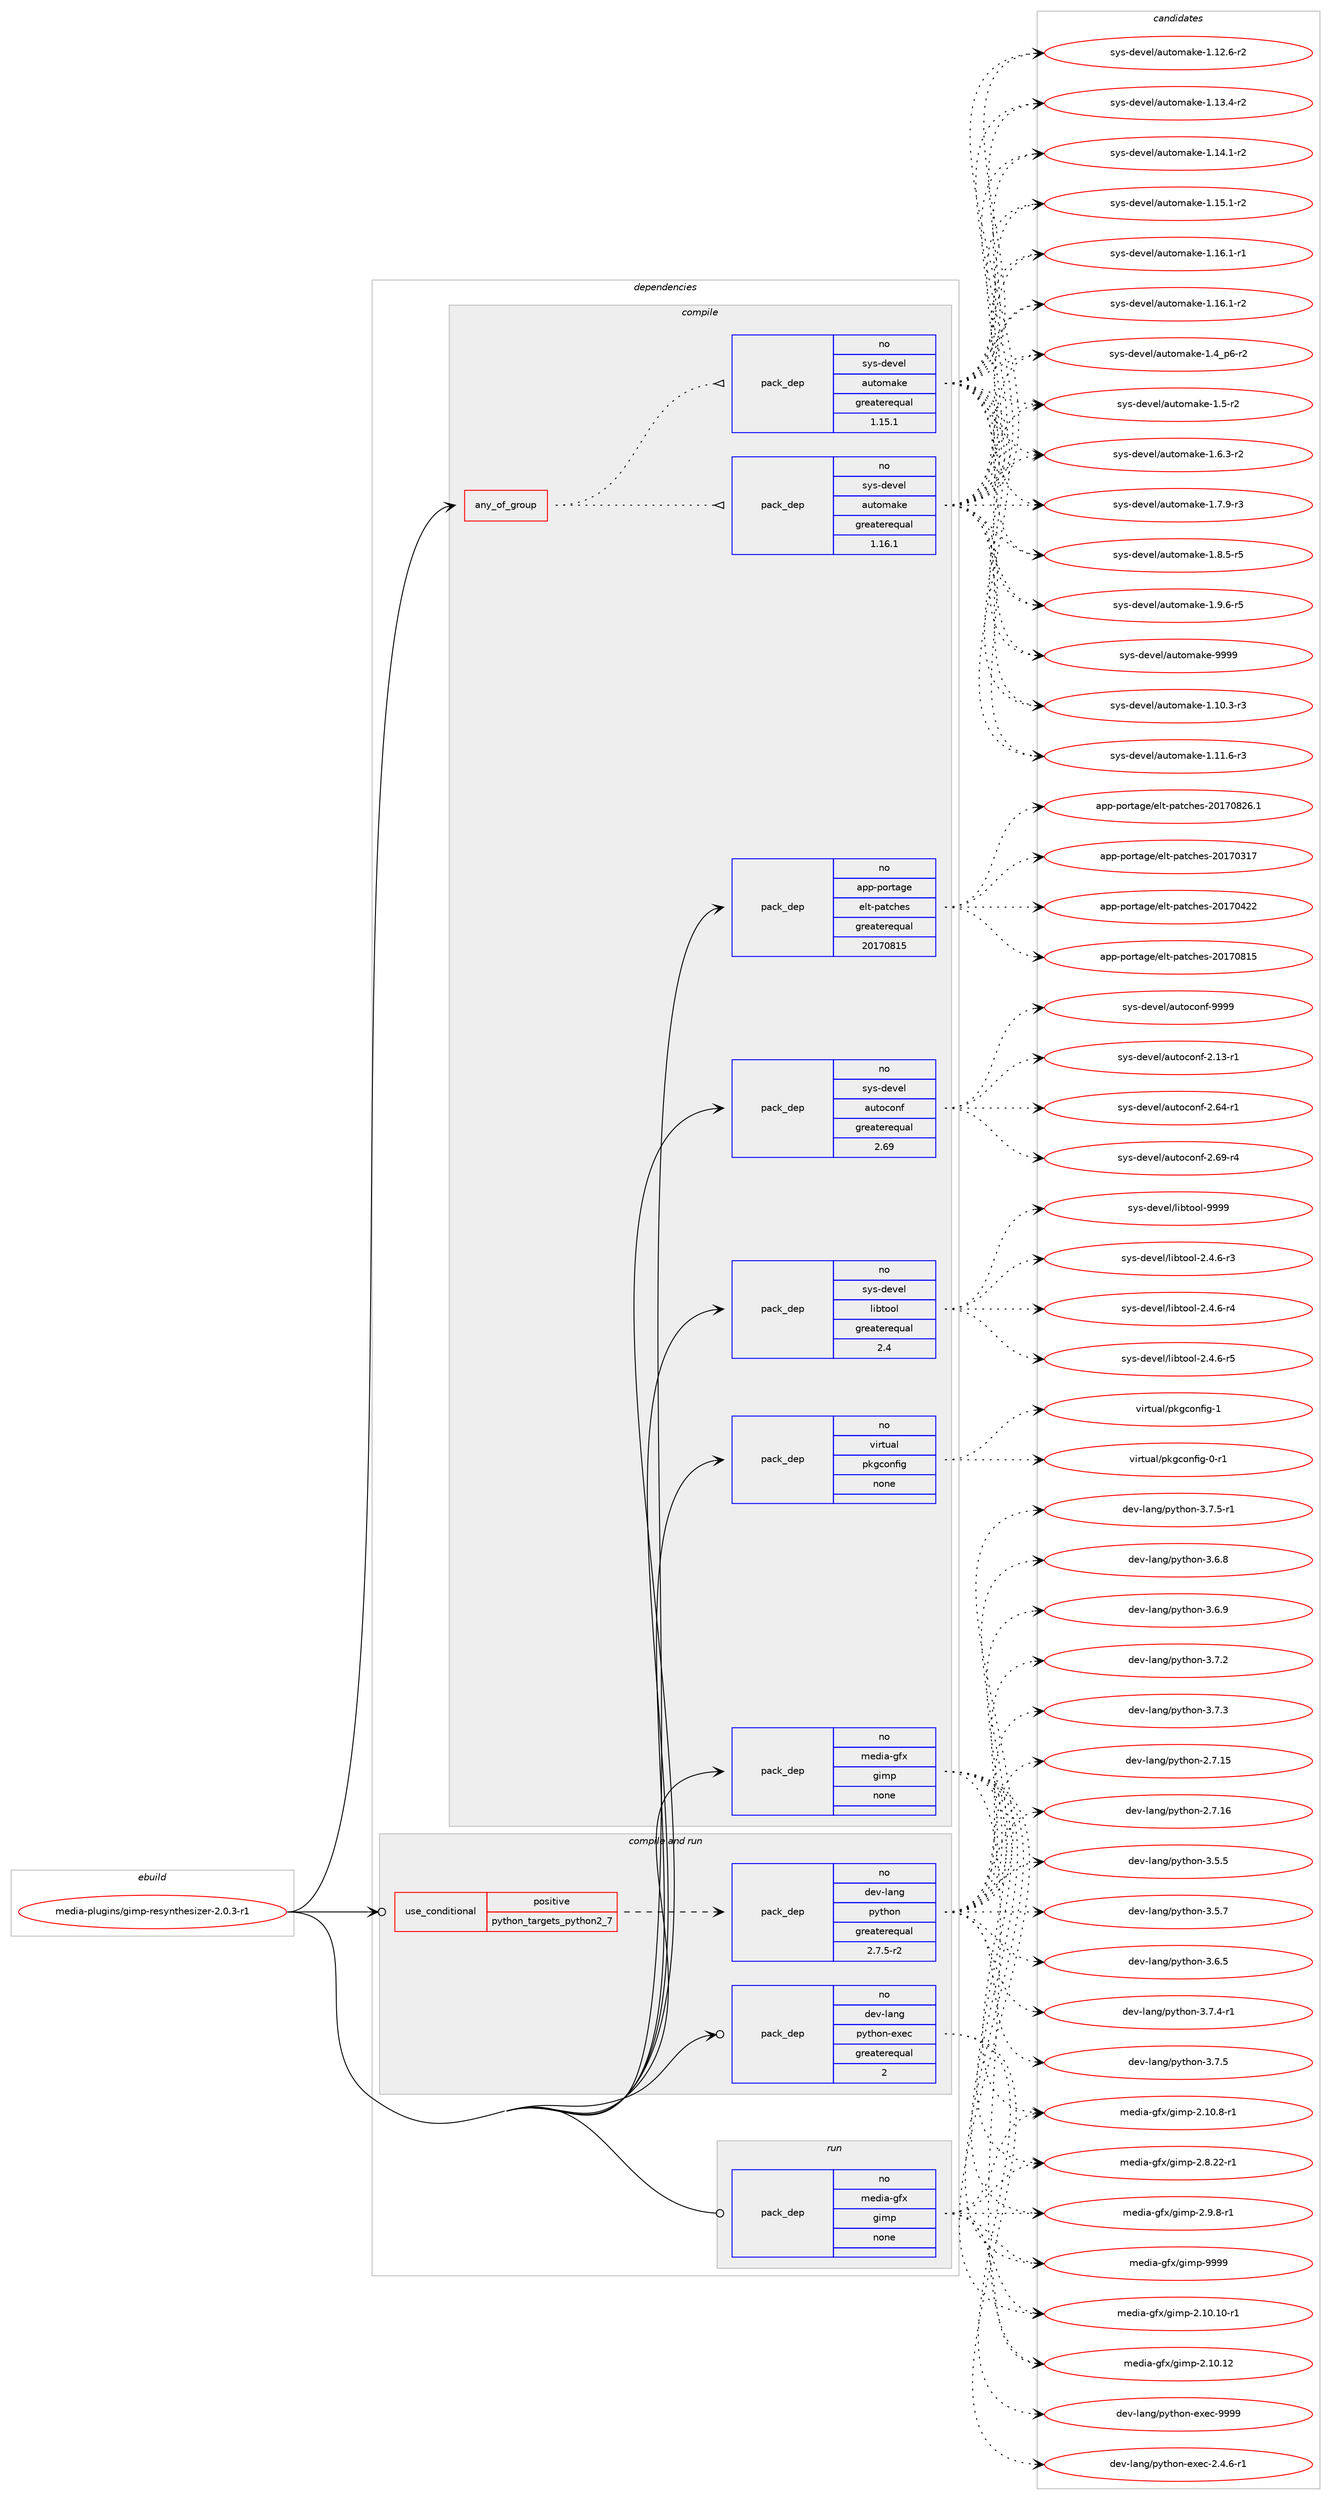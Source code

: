 digraph prolog {

# *************
# Graph options
# *************

newrank=true;
concentrate=true;
compound=true;
graph [rankdir=LR,fontname=Helvetica,fontsize=10,ranksep=1.5];#, ranksep=2.5, nodesep=0.2];
edge  [arrowhead=vee];
node  [fontname=Helvetica,fontsize=10];

# **********
# The ebuild
# **********

subgraph cluster_leftcol {
color=gray;
rank=same;
label=<<i>ebuild</i>>;
id [label="media-plugins/gimp-resynthesizer-2.0.3-r1", color=red, width=4, href="../media-plugins/gimp-resynthesizer-2.0.3-r1.svg"];
}

# ****************
# The dependencies
# ****************

subgraph cluster_midcol {
color=gray;
label=<<i>dependencies</i>>;
subgraph cluster_compile {
fillcolor="#eeeeee";
style=filled;
label=<<i>compile</i>>;
subgraph any13432 {
dependency792850 [label=<<TABLE BORDER="0" CELLBORDER="1" CELLSPACING="0" CELLPADDING="4"><TR><TD CELLPADDING="10">any_of_group</TD></TR></TABLE>>, shape=none, color=red];subgraph pack585890 {
dependency792851 [label=<<TABLE BORDER="0" CELLBORDER="1" CELLSPACING="0" CELLPADDING="4" WIDTH="220"><TR><TD ROWSPAN="6" CELLPADDING="30">pack_dep</TD></TR><TR><TD WIDTH="110">no</TD></TR><TR><TD>sys-devel</TD></TR><TR><TD>automake</TD></TR><TR><TD>greaterequal</TD></TR><TR><TD>1.16.1</TD></TR></TABLE>>, shape=none, color=blue];
}
dependency792850:e -> dependency792851:w [weight=20,style="dotted",arrowhead="oinv"];
subgraph pack585891 {
dependency792852 [label=<<TABLE BORDER="0" CELLBORDER="1" CELLSPACING="0" CELLPADDING="4" WIDTH="220"><TR><TD ROWSPAN="6" CELLPADDING="30">pack_dep</TD></TR><TR><TD WIDTH="110">no</TD></TR><TR><TD>sys-devel</TD></TR><TR><TD>automake</TD></TR><TR><TD>greaterequal</TD></TR><TR><TD>1.15.1</TD></TR></TABLE>>, shape=none, color=blue];
}
dependency792850:e -> dependency792852:w [weight=20,style="dotted",arrowhead="oinv"];
}
id:e -> dependency792850:w [weight=20,style="solid",arrowhead="vee"];
subgraph pack585892 {
dependency792853 [label=<<TABLE BORDER="0" CELLBORDER="1" CELLSPACING="0" CELLPADDING="4" WIDTH="220"><TR><TD ROWSPAN="6" CELLPADDING="30">pack_dep</TD></TR><TR><TD WIDTH="110">no</TD></TR><TR><TD>app-portage</TD></TR><TR><TD>elt-patches</TD></TR><TR><TD>greaterequal</TD></TR><TR><TD>20170815</TD></TR></TABLE>>, shape=none, color=blue];
}
id:e -> dependency792853:w [weight=20,style="solid",arrowhead="vee"];
subgraph pack585893 {
dependency792854 [label=<<TABLE BORDER="0" CELLBORDER="1" CELLSPACING="0" CELLPADDING="4" WIDTH="220"><TR><TD ROWSPAN="6" CELLPADDING="30">pack_dep</TD></TR><TR><TD WIDTH="110">no</TD></TR><TR><TD>media-gfx</TD></TR><TR><TD>gimp</TD></TR><TR><TD>none</TD></TR><TR><TD></TD></TR></TABLE>>, shape=none, color=blue];
}
id:e -> dependency792854:w [weight=20,style="solid",arrowhead="vee"];
subgraph pack585894 {
dependency792855 [label=<<TABLE BORDER="0" CELLBORDER="1" CELLSPACING="0" CELLPADDING="4" WIDTH="220"><TR><TD ROWSPAN="6" CELLPADDING="30">pack_dep</TD></TR><TR><TD WIDTH="110">no</TD></TR><TR><TD>sys-devel</TD></TR><TR><TD>autoconf</TD></TR><TR><TD>greaterequal</TD></TR><TR><TD>2.69</TD></TR></TABLE>>, shape=none, color=blue];
}
id:e -> dependency792855:w [weight=20,style="solid",arrowhead="vee"];
subgraph pack585895 {
dependency792856 [label=<<TABLE BORDER="0" CELLBORDER="1" CELLSPACING="0" CELLPADDING="4" WIDTH="220"><TR><TD ROWSPAN="6" CELLPADDING="30">pack_dep</TD></TR><TR><TD WIDTH="110">no</TD></TR><TR><TD>sys-devel</TD></TR><TR><TD>libtool</TD></TR><TR><TD>greaterequal</TD></TR><TR><TD>2.4</TD></TR></TABLE>>, shape=none, color=blue];
}
id:e -> dependency792856:w [weight=20,style="solid",arrowhead="vee"];
subgraph pack585896 {
dependency792857 [label=<<TABLE BORDER="0" CELLBORDER="1" CELLSPACING="0" CELLPADDING="4" WIDTH="220"><TR><TD ROWSPAN="6" CELLPADDING="30">pack_dep</TD></TR><TR><TD WIDTH="110">no</TD></TR><TR><TD>virtual</TD></TR><TR><TD>pkgconfig</TD></TR><TR><TD>none</TD></TR><TR><TD></TD></TR></TABLE>>, shape=none, color=blue];
}
id:e -> dependency792857:w [weight=20,style="solid",arrowhead="vee"];
}
subgraph cluster_compileandrun {
fillcolor="#eeeeee";
style=filled;
label=<<i>compile and run</i>>;
subgraph cond193085 {
dependency792858 [label=<<TABLE BORDER="0" CELLBORDER="1" CELLSPACING="0" CELLPADDING="4"><TR><TD ROWSPAN="3" CELLPADDING="10">use_conditional</TD></TR><TR><TD>positive</TD></TR><TR><TD>python_targets_python2_7</TD></TR></TABLE>>, shape=none, color=red];
subgraph pack585897 {
dependency792859 [label=<<TABLE BORDER="0" CELLBORDER="1" CELLSPACING="0" CELLPADDING="4" WIDTH="220"><TR><TD ROWSPAN="6" CELLPADDING="30">pack_dep</TD></TR><TR><TD WIDTH="110">no</TD></TR><TR><TD>dev-lang</TD></TR><TR><TD>python</TD></TR><TR><TD>greaterequal</TD></TR><TR><TD>2.7.5-r2</TD></TR></TABLE>>, shape=none, color=blue];
}
dependency792858:e -> dependency792859:w [weight=20,style="dashed",arrowhead="vee"];
}
id:e -> dependency792858:w [weight=20,style="solid",arrowhead="odotvee"];
subgraph pack585898 {
dependency792860 [label=<<TABLE BORDER="0" CELLBORDER="1" CELLSPACING="0" CELLPADDING="4" WIDTH="220"><TR><TD ROWSPAN="6" CELLPADDING="30">pack_dep</TD></TR><TR><TD WIDTH="110">no</TD></TR><TR><TD>dev-lang</TD></TR><TR><TD>python-exec</TD></TR><TR><TD>greaterequal</TD></TR><TR><TD>2</TD></TR></TABLE>>, shape=none, color=blue];
}
id:e -> dependency792860:w [weight=20,style="solid",arrowhead="odotvee"];
}
subgraph cluster_run {
fillcolor="#eeeeee";
style=filled;
label=<<i>run</i>>;
subgraph pack585899 {
dependency792861 [label=<<TABLE BORDER="0" CELLBORDER="1" CELLSPACING="0" CELLPADDING="4" WIDTH="220"><TR><TD ROWSPAN="6" CELLPADDING="30">pack_dep</TD></TR><TR><TD WIDTH="110">no</TD></TR><TR><TD>media-gfx</TD></TR><TR><TD>gimp</TD></TR><TR><TD>none</TD></TR><TR><TD></TD></TR></TABLE>>, shape=none, color=blue];
}
id:e -> dependency792861:w [weight=20,style="solid",arrowhead="odot"];
}
}

# **************
# The candidates
# **************

subgraph cluster_choices {
rank=same;
color=gray;
label=<<i>candidates</i>>;

subgraph choice585890 {
color=black;
nodesep=1;
choice11512111545100101118101108479711711611110997107101454946494846514511451 [label="sys-devel/automake-1.10.3-r3", color=red, width=4,href="../sys-devel/automake-1.10.3-r3.svg"];
choice11512111545100101118101108479711711611110997107101454946494946544511451 [label="sys-devel/automake-1.11.6-r3", color=red, width=4,href="../sys-devel/automake-1.11.6-r3.svg"];
choice11512111545100101118101108479711711611110997107101454946495046544511450 [label="sys-devel/automake-1.12.6-r2", color=red, width=4,href="../sys-devel/automake-1.12.6-r2.svg"];
choice11512111545100101118101108479711711611110997107101454946495146524511450 [label="sys-devel/automake-1.13.4-r2", color=red, width=4,href="../sys-devel/automake-1.13.4-r2.svg"];
choice11512111545100101118101108479711711611110997107101454946495246494511450 [label="sys-devel/automake-1.14.1-r2", color=red, width=4,href="../sys-devel/automake-1.14.1-r2.svg"];
choice11512111545100101118101108479711711611110997107101454946495346494511450 [label="sys-devel/automake-1.15.1-r2", color=red, width=4,href="../sys-devel/automake-1.15.1-r2.svg"];
choice11512111545100101118101108479711711611110997107101454946495446494511449 [label="sys-devel/automake-1.16.1-r1", color=red, width=4,href="../sys-devel/automake-1.16.1-r1.svg"];
choice11512111545100101118101108479711711611110997107101454946495446494511450 [label="sys-devel/automake-1.16.1-r2", color=red, width=4,href="../sys-devel/automake-1.16.1-r2.svg"];
choice115121115451001011181011084797117116111109971071014549465295112544511450 [label="sys-devel/automake-1.4_p6-r2", color=red, width=4,href="../sys-devel/automake-1.4_p6-r2.svg"];
choice11512111545100101118101108479711711611110997107101454946534511450 [label="sys-devel/automake-1.5-r2", color=red, width=4,href="../sys-devel/automake-1.5-r2.svg"];
choice115121115451001011181011084797117116111109971071014549465446514511450 [label="sys-devel/automake-1.6.3-r2", color=red, width=4,href="../sys-devel/automake-1.6.3-r2.svg"];
choice115121115451001011181011084797117116111109971071014549465546574511451 [label="sys-devel/automake-1.7.9-r3", color=red, width=4,href="../sys-devel/automake-1.7.9-r3.svg"];
choice115121115451001011181011084797117116111109971071014549465646534511453 [label="sys-devel/automake-1.8.5-r5", color=red, width=4,href="../sys-devel/automake-1.8.5-r5.svg"];
choice115121115451001011181011084797117116111109971071014549465746544511453 [label="sys-devel/automake-1.9.6-r5", color=red, width=4,href="../sys-devel/automake-1.9.6-r5.svg"];
choice115121115451001011181011084797117116111109971071014557575757 [label="sys-devel/automake-9999", color=red, width=4,href="../sys-devel/automake-9999.svg"];
dependency792851:e -> choice11512111545100101118101108479711711611110997107101454946494846514511451:w [style=dotted,weight="100"];
dependency792851:e -> choice11512111545100101118101108479711711611110997107101454946494946544511451:w [style=dotted,weight="100"];
dependency792851:e -> choice11512111545100101118101108479711711611110997107101454946495046544511450:w [style=dotted,weight="100"];
dependency792851:e -> choice11512111545100101118101108479711711611110997107101454946495146524511450:w [style=dotted,weight="100"];
dependency792851:e -> choice11512111545100101118101108479711711611110997107101454946495246494511450:w [style=dotted,weight="100"];
dependency792851:e -> choice11512111545100101118101108479711711611110997107101454946495346494511450:w [style=dotted,weight="100"];
dependency792851:e -> choice11512111545100101118101108479711711611110997107101454946495446494511449:w [style=dotted,weight="100"];
dependency792851:e -> choice11512111545100101118101108479711711611110997107101454946495446494511450:w [style=dotted,weight="100"];
dependency792851:e -> choice115121115451001011181011084797117116111109971071014549465295112544511450:w [style=dotted,weight="100"];
dependency792851:e -> choice11512111545100101118101108479711711611110997107101454946534511450:w [style=dotted,weight="100"];
dependency792851:e -> choice115121115451001011181011084797117116111109971071014549465446514511450:w [style=dotted,weight="100"];
dependency792851:e -> choice115121115451001011181011084797117116111109971071014549465546574511451:w [style=dotted,weight="100"];
dependency792851:e -> choice115121115451001011181011084797117116111109971071014549465646534511453:w [style=dotted,weight="100"];
dependency792851:e -> choice115121115451001011181011084797117116111109971071014549465746544511453:w [style=dotted,weight="100"];
dependency792851:e -> choice115121115451001011181011084797117116111109971071014557575757:w [style=dotted,weight="100"];
}
subgraph choice585891 {
color=black;
nodesep=1;
choice11512111545100101118101108479711711611110997107101454946494846514511451 [label="sys-devel/automake-1.10.3-r3", color=red, width=4,href="../sys-devel/automake-1.10.3-r3.svg"];
choice11512111545100101118101108479711711611110997107101454946494946544511451 [label="sys-devel/automake-1.11.6-r3", color=red, width=4,href="../sys-devel/automake-1.11.6-r3.svg"];
choice11512111545100101118101108479711711611110997107101454946495046544511450 [label="sys-devel/automake-1.12.6-r2", color=red, width=4,href="../sys-devel/automake-1.12.6-r2.svg"];
choice11512111545100101118101108479711711611110997107101454946495146524511450 [label="sys-devel/automake-1.13.4-r2", color=red, width=4,href="../sys-devel/automake-1.13.4-r2.svg"];
choice11512111545100101118101108479711711611110997107101454946495246494511450 [label="sys-devel/automake-1.14.1-r2", color=red, width=4,href="../sys-devel/automake-1.14.1-r2.svg"];
choice11512111545100101118101108479711711611110997107101454946495346494511450 [label="sys-devel/automake-1.15.1-r2", color=red, width=4,href="../sys-devel/automake-1.15.1-r2.svg"];
choice11512111545100101118101108479711711611110997107101454946495446494511449 [label="sys-devel/automake-1.16.1-r1", color=red, width=4,href="../sys-devel/automake-1.16.1-r1.svg"];
choice11512111545100101118101108479711711611110997107101454946495446494511450 [label="sys-devel/automake-1.16.1-r2", color=red, width=4,href="../sys-devel/automake-1.16.1-r2.svg"];
choice115121115451001011181011084797117116111109971071014549465295112544511450 [label="sys-devel/automake-1.4_p6-r2", color=red, width=4,href="../sys-devel/automake-1.4_p6-r2.svg"];
choice11512111545100101118101108479711711611110997107101454946534511450 [label="sys-devel/automake-1.5-r2", color=red, width=4,href="../sys-devel/automake-1.5-r2.svg"];
choice115121115451001011181011084797117116111109971071014549465446514511450 [label="sys-devel/automake-1.6.3-r2", color=red, width=4,href="../sys-devel/automake-1.6.3-r2.svg"];
choice115121115451001011181011084797117116111109971071014549465546574511451 [label="sys-devel/automake-1.7.9-r3", color=red, width=4,href="../sys-devel/automake-1.7.9-r3.svg"];
choice115121115451001011181011084797117116111109971071014549465646534511453 [label="sys-devel/automake-1.8.5-r5", color=red, width=4,href="../sys-devel/automake-1.8.5-r5.svg"];
choice115121115451001011181011084797117116111109971071014549465746544511453 [label="sys-devel/automake-1.9.6-r5", color=red, width=4,href="../sys-devel/automake-1.9.6-r5.svg"];
choice115121115451001011181011084797117116111109971071014557575757 [label="sys-devel/automake-9999", color=red, width=4,href="../sys-devel/automake-9999.svg"];
dependency792852:e -> choice11512111545100101118101108479711711611110997107101454946494846514511451:w [style=dotted,weight="100"];
dependency792852:e -> choice11512111545100101118101108479711711611110997107101454946494946544511451:w [style=dotted,weight="100"];
dependency792852:e -> choice11512111545100101118101108479711711611110997107101454946495046544511450:w [style=dotted,weight="100"];
dependency792852:e -> choice11512111545100101118101108479711711611110997107101454946495146524511450:w [style=dotted,weight="100"];
dependency792852:e -> choice11512111545100101118101108479711711611110997107101454946495246494511450:w [style=dotted,weight="100"];
dependency792852:e -> choice11512111545100101118101108479711711611110997107101454946495346494511450:w [style=dotted,weight="100"];
dependency792852:e -> choice11512111545100101118101108479711711611110997107101454946495446494511449:w [style=dotted,weight="100"];
dependency792852:e -> choice11512111545100101118101108479711711611110997107101454946495446494511450:w [style=dotted,weight="100"];
dependency792852:e -> choice115121115451001011181011084797117116111109971071014549465295112544511450:w [style=dotted,weight="100"];
dependency792852:e -> choice11512111545100101118101108479711711611110997107101454946534511450:w [style=dotted,weight="100"];
dependency792852:e -> choice115121115451001011181011084797117116111109971071014549465446514511450:w [style=dotted,weight="100"];
dependency792852:e -> choice115121115451001011181011084797117116111109971071014549465546574511451:w [style=dotted,weight="100"];
dependency792852:e -> choice115121115451001011181011084797117116111109971071014549465646534511453:w [style=dotted,weight="100"];
dependency792852:e -> choice115121115451001011181011084797117116111109971071014549465746544511453:w [style=dotted,weight="100"];
dependency792852:e -> choice115121115451001011181011084797117116111109971071014557575757:w [style=dotted,weight="100"];
}
subgraph choice585892 {
color=black;
nodesep=1;
choice97112112451121111141169710310147101108116451129711699104101115455048495548514955 [label="app-portage/elt-patches-20170317", color=red, width=4,href="../app-portage/elt-patches-20170317.svg"];
choice97112112451121111141169710310147101108116451129711699104101115455048495548525050 [label="app-portage/elt-patches-20170422", color=red, width=4,href="../app-portage/elt-patches-20170422.svg"];
choice97112112451121111141169710310147101108116451129711699104101115455048495548564953 [label="app-portage/elt-patches-20170815", color=red, width=4,href="../app-portage/elt-patches-20170815.svg"];
choice971121124511211111411697103101471011081164511297116991041011154550484955485650544649 [label="app-portage/elt-patches-20170826.1", color=red, width=4,href="../app-portage/elt-patches-20170826.1.svg"];
dependency792853:e -> choice97112112451121111141169710310147101108116451129711699104101115455048495548514955:w [style=dotted,weight="100"];
dependency792853:e -> choice97112112451121111141169710310147101108116451129711699104101115455048495548525050:w [style=dotted,weight="100"];
dependency792853:e -> choice97112112451121111141169710310147101108116451129711699104101115455048495548564953:w [style=dotted,weight="100"];
dependency792853:e -> choice971121124511211111411697103101471011081164511297116991041011154550484955485650544649:w [style=dotted,weight="100"];
}
subgraph choice585893 {
color=black;
nodesep=1;
choice10910110010597451031021204710310510911245504649484649484511449 [label="media-gfx/gimp-2.10.10-r1", color=red, width=4,href="../media-gfx/gimp-2.10.10-r1.svg"];
choice1091011001059745103102120471031051091124550464948464950 [label="media-gfx/gimp-2.10.12", color=red, width=4,href="../media-gfx/gimp-2.10.12.svg"];
choice109101100105974510310212047103105109112455046494846564511449 [label="media-gfx/gimp-2.10.8-r1", color=red, width=4,href="../media-gfx/gimp-2.10.8-r1.svg"];
choice109101100105974510310212047103105109112455046564650504511449 [label="media-gfx/gimp-2.8.22-r1", color=red, width=4,href="../media-gfx/gimp-2.8.22-r1.svg"];
choice1091011001059745103102120471031051091124550465746564511449 [label="media-gfx/gimp-2.9.8-r1", color=red, width=4,href="../media-gfx/gimp-2.9.8-r1.svg"];
choice1091011001059745103102120471031051091124557575757 [label="media-gfx/gimp-9999", color=red, width=4,href="../media-gfx/gimp-9999.svg"];
dependency792854:e -> choice10910110010597451031021204710310510911245504649484649484511449:w [style=dotted,weight="100"];
dependency792854:e -> choice1091011001059745103102120471031051091124550464948464950:w [style=dotted,weight="100"];
dependency792854:e -> choice109101100105974510310212047103105109112455046494846564511449:w [style=dotted,weight="100"];
dependency792854:e -> choice109101100105974510310212047103105109112455046564650504511449:w [style=dotted,weight="100"];
dependency792854:e -> choice1091011001059745103102120471031051091124550465746564511449:w [style=dotted,weight="100"];
dependency792854:e -> choice1091011001059745103102120471031051091124557575757:w [style=dotted,weight="100"];
}
subgraph choice585894 {
color=black;
nodesep=1;
choice1151211154510010111810110847971171161119911111010245504649514511449 [label="sys-devel/autoconf-2.13-r1", color=red, width=4,href="../sys-devel/autoconf-2.13-r1.svg"];
choice1151211154510010111810110847971171161119911111010245504654524511449 [label="sys-devel/autoconf-2.64-r1", color=red, width=4,href="../sys-devel/autoconf-2.64-r1.svg"];
choice1151211154510010111810110847971171161119911111010245504654574511452 [label="sys-devel/autoconf-2.69-r4", color=red, width=4,href="../sys-devel/autoconf-2.69-r4.svg"];
choice115121115451001011181011084797117116111991111101024557575757 [label="sys-devel/autoconf-9999", color=red, width=4,href="../sys-devel/autoconf-9999.svg"];
dependency792855:e -> choice1151211154510010111810110847971171161119911111010245504649514511449:w [style=dotted,weight="100"];
dependency792855:e -> choice1151211154510010111810110847971171161119911111010245504654524511449:w [style=dotted,weight="100"];
dependency792855:e -> choice1151211154510010111810110847971171161119911111010245504654574511452:w [style=dotted,weight="100"];
dependency792855:e -> choice115121115451001011181011084797117116111991111101024557575757:w [style=dotted,weight="100"];
}
subgraph choice585895 {
color=black;
nodesep=1;
choice1151211154510010111810110847108105981161111111084550465246544511451 [label="sys-devel/libtool-2.4.6-r3", color=red, width=4,href="../sys-devel/libtool-2.4.6-r3.svg"];
choice1151211154510010111810110847108105981161111111084550465246544511452 [label="sys-devel/libtool-2.4.6-r4", color=red, width=4,href="../sys-devel/libtool-2.4.6-r4.svg"];
choice1151211154510010111810110847108105981161111111084550465246544511453 [label="sys-devel/libtool-2.4.6-r5", color=red, width=4,href="../sys-devel/libtool-2.4.6-r5.svg"];
choice1151211154510010111810110847108105981161111111084557575757 [label="sys-devel/libtool-9999", color=red, width=4,href="../sys-devel/libtool-9999.svg"];
dependency792856:e -> choice1151211154510010111810110847108105981161111111084550465246544511451:w [style=dotted,weight="100"];
dependency792856:e -> choice1151211154510010111810110847108105981161111111084550465246544511452:w [style=dotted,weight="100"];
dependency792856:e -> choice1151211154510010111810110847108105981161111111084550465246544511453:w [style=dotted,weight="100"];
dependency792856:e -> choice1151211154510010111810110847108105981161111111084557575757:w [style=dotted,weight="100"];
}
subgraph choice585896 {
color=black;
nodesep=1;
choice11810511411611797108471121071039911111010210510345484511449 [label="virtual/pkgconfig-0-r1", color=red, width=4,href="../virtual/pkgconfig-0-r1.svg"];
choice1181051141161179710847112107103991111101021051034549 [label="virtual/pkgconfig-1", color=red, width=4,href="../virtual/pkgconfig-1.svg"];
dependency792857:e -> choice11810511411611797108471121071039911111010210510345484511449:w [style=dotted,weight="100"];
dependency792857:e -> choice1181051141161179710847112107103991111101021051034549:w [style=dotted,weight="100"];
}
subgraph choice585897 {
color=black;
nodesep=1;
choice10010111845108971101034711212111610411111045504655464953 [label="dev-lang/python-2.7.15", color=red, width=4,href="../dev-lang/python-2.7.15.svg"];
choice10010111845108971101034711212111610411111045504655464954 [label="dev-lang/python-2.7.16", color=red, width=4,href="../dev-lang/python-2.7.16.svg"];
choice100101118451089711010347112121116104111110455146534653 [label="dev-lang/python-3.5.5", color=red, width=4,href="../dev-lang/python-3.5.5.svg"];
choice100101118451089711010347112121116104111110455146534655 [label="dev-lang/python-3.5.7", color=red, width=4,href="../dev-lang/python-3.5.7.svg"];
choice100101118451089711010347112121116104111110455146544653 [label="dev-lang/python-3.6.5", color=red, width=4,href="../dev-lang/python-3.6.5.svg"];
choice100101118451089711010347112121116104111110455146544656 [label="dev-lang/python-3.6.8", color=red, width=4,href="../dev-lang/python-3.6.8.svg"];
choice100101118451089711010347112121116104111110455146544657 [label="dev-lang/python-3.6.9", color=red, width=4,href="../dev-lang/python-3.6.9.svg"];
choice100101118451089711010347112121116104111110455146554650 [label="dev-lang/python-3.7.2", color=red, width=4,href="../dev-lang/python-3.7.2.svg"];
choice100101118451089711010347112121116104111110455146554651 [label="dev-lang/python-3.7.3", color=red, width=4,href="../dev-lang/python-3.7.3.svg"];
choice1001011184510897110103471121211161041111104551465546524511449 [label="dev-lang/python-3.7.4-r1", color=red, width=4,href="../dev-lang/python-3.7.4-r1.svg"];
choice100101118451089711010347112121116104111110455146554653 [label="dev-lang/python-3.7.5", color=red, width=4,href="../dev-lang/python-3.7.5.svg"];
choice1001011184510897110103471121211161041111104551465546534511449 [label="dev-lang/python-3.7.5-r1", color=red, width=4,href="../dev-lang/python-3.7.5-r1.svg"];
dependency792859:e -> choice10010111845108971101034711212111610411111045504655464953:w [style=dotted,weight="100"];
dependency792859:e -> choice10010111845108971101034711212111610411111045504655464954:w [style=dotted,weight="100"];
dependency792859:e -> choice100101118451089711010347112121116104111110455146534653:w [style=dotted,weight="100"];
dependency792859:e -> choice100101118451089711010347112121116104111110455146534655:w [style=dotted,weight="100"];
dependency792859:e -> choice100101118451089711010347112121116104111110455146544653:w [style=dotted,weight="100"];
dependency792859:e -> choice100101118451089711010347112121116104111110455146544656:w [style=dotted,weight="100"];
dependency792859:e -> choice100101118451089711010347112121116104111110455146544657:w [style=dotted,weight="100"];
dependency792859:e -> choice100101118451089711010347112121116104111110455146554650:w [style=dotted,weight="100"];
dependency792859:e -> choice100101118451089711010347112121116104111110455146554651:w [style=dotted,weight="100"];
dependency792859:e -> choice1001011184510897110103471121211161041111104551465546524511449:w [style=dotted,weight="100"];
dependency792859:e -> choice100101118451089711010347112121116104111110455146554653:w [style=dotted,weight="100"];
dependency792859:e -> choice1001011184510897110103471121211161041111104551465546534511449:w [style=dotted,weight="100"];
}
subgraph choice585898 {
color=black;
nodesep=1;
choice10010111845108971101034711212111610411111045101120101994550465246544511449 [label="dev-lang/python-exec-2.4.6-r1", color=red, width=4,href="../dev-lang/python-exec-2.4.6-r1.svg"];
choice10010111845108971101034711212111610411111045101120101994557575757 [label="dev-lang/python-exec-9999", color=red, width=4,href="../dev-lang/python-exec-9999.svg"];
dependency792860:e -> choice10010111845108971101034711212111610411111045101120101994550465246544511449:w [style=dotted,weight="100"];
dependency792860:e -> choice10010111845108971101034711212111610411111045101120101994557575757:w [style=dotted,weight="100"];
}
subgraph choice585899 {
color=black;
nodesep=1;
choice10910110010597451031021204710310510911245504649484649484511449 [label="media-gfx/gimp-2.10.10-r1", color=red, width=4,href="../media-gfx/gimp-2.10.10-r1.svg"];
choice1091011001059745103102120471031051091124550464948464950 [label="media-gfx/gimp-2.10.12", color=red, width=4,href="../media-gfx/gimp-2.10.12.svg"];
choice109101100105974510310212047103105109112455046494846564511449 [label="media-gfx/gimp-2.10.8-r1", color=red, width=4,href="../media-gfx/gimp-2.10.8-r1.svg"];
choice109101100105974510310212047103105109112455046564650504511449 [label="media-gfx/gimp-2.8.22-r1", color=red, width=4,href="../media-gfx/gimp-2.8.22-r1.svg"];
choice1091011001059745103102120471031051091124550465746564511449 [label="media-gfx/gimp-2.9.8-r1", color=red, width=4,href="../media-gfx/gimp-2.9.8-r1.svg"];
choice1091011001059745103102120471031051091124557575757 [label="media-gfx/gimp-9999", color=red, width=4,href="../media-gfx/gimp-9999.svg"];
dependency792861:e -> choice10910110010597451031021204710310510911245504649484649484511449:w [style=dotted,weight="100"];
dependency792861:e -> choice1091011001059745103102120471031051091124550464948464950:w [style=dotted,weight="100"];
dependency792861:e -> choice109101100105974510310212047103105109112455046494846564511449:w [style=dotted,weight="100"];
dependency792861:e -> choice109101100105974510310212047103105109112455046564650504511449:w [style=dotted,weight="100"];
dependency792861:e -> choice1091011001059745103102120471031051091124550465746564511449:w [style=dotted,weight="100"];
dependency792861:e -> choice1091011001059745103102120471031051091124557575757:w [style=dotted,weight="100"];
}
}

}
